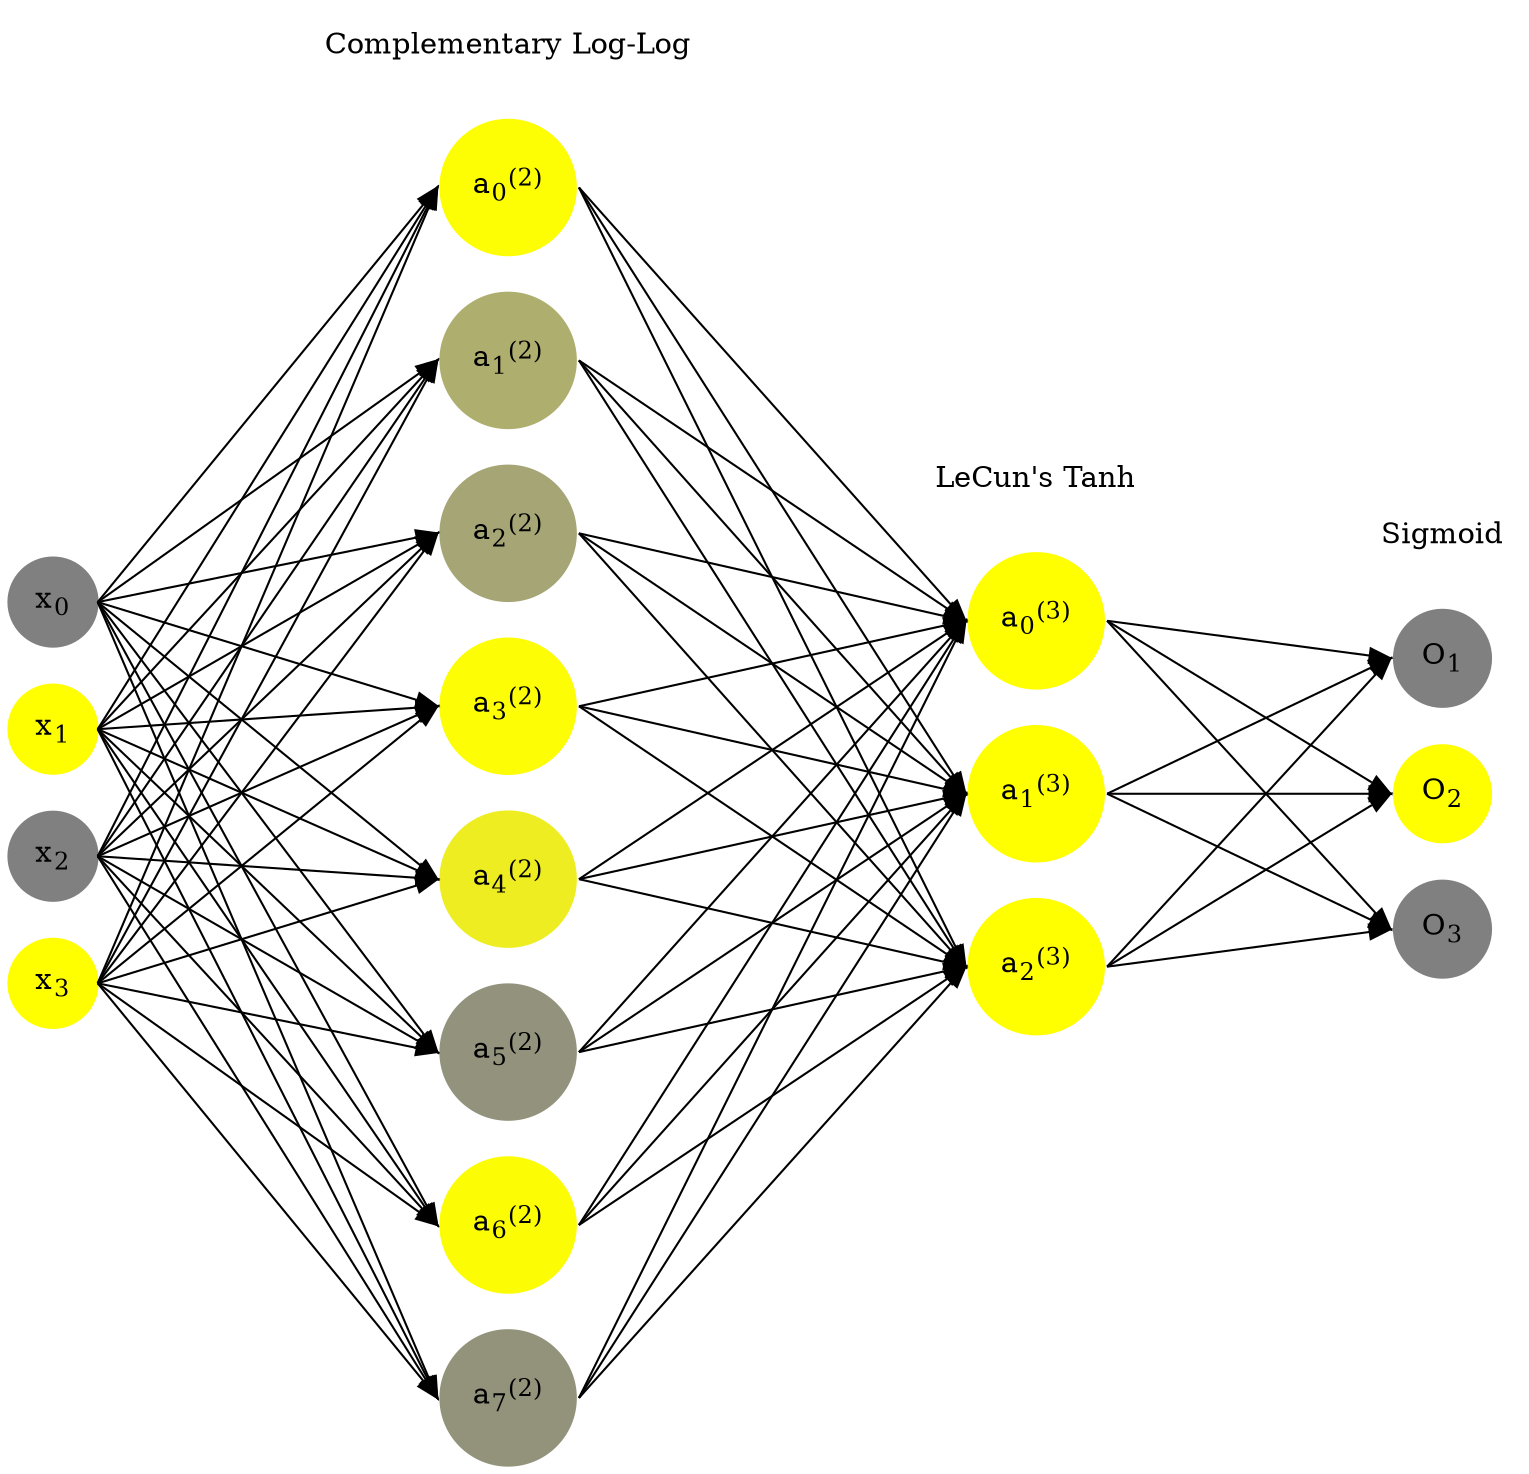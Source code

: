 digraph G {
	rankdir = LR;
	splines=false;
	edge[style=invis];
	ranksep= 1.4;
	{
	node [shape=circle, color="0.1667, 0.0, 0.5", style=filled, fillcolor="0.1667, 0.0, 0.5"];
	x0 [label=<x<sub>0</sub>>];
	}
	{
	node [shape=circle, color="0.1667, 1.0, 1.0", style=filled, fillcolor="0.1667, 1.0, 1.0"];
	x1 [label=<x<sub>1</sub>>];
	}
	{
	node [shape=circle, color="0.1667, 0.0, 0.5", style=filled, fillcolor="0.1667, 0.0, 0.5"];
	x2 [label=<x<sub>2</sub>>];
	}
	{
	node [shape=circle, color="0.1667, 1.0, 1.0", style=filled, fillcolor="0.1667, 1.0, 1.0"];
	x3 [label=<x<sub>3</sub>>];
	}
	{
	node [shape=circle, color="0.1667, 0.983986, 0.991993", style=filled, fillcolor="0.1667, 0.983986, 0.991993"];
	a02 [label=<a<sub>0</sub><sup>(2)</sup>>];
	}
	{
	node [shape=circle, color="0.1667, 0.366944, 0.683472", style=filled, fillcolor="0.1667, 0.366944, 0.683472"];
	a12 [label=<a<sub>1</sub><sup>(2)</sup>>];
	}
	{
	node [shape=circle, color="0.1667, 0.290986, 0.645493", style=filled, fillcolor="0.1667, 0.290986, 0.645493"];
	a22 [label=<a<sub>2</sub><sup>(2)</sup>>];
	}
	{
	node [shape=circle, color="0.1667, 0.978522, 0.989261", style=filled, fillcolor="0.1667, 0.978522, 0.989261"];
	a32 [label=<a<sub>3</sub><sup>(2)</sup>>];
	}
	{
	node [shape=circle, color="0.1667, 0.852604, 0.926302", style=filled, fillcolor="0.1667, 0.852604, 0.926302"];
	a42 [label=<a<sub>4</sub><sup>(2)</sup>>];
	}
	{
	node [shape=circle, color="0.1667, 0.148199, 0.574099", style=filled, fillcolor="0.1667, 0.148199, 0.574099"];
	a52 [label=<a<sub>5</sub><sup>(2)</sup>>];
	}
	{
	node [shape=circle, color="0.1667, 0.976814, 0.988407", style=filled, fillcolor="0.1667, 0.976814, 0.988407"];
	a62 [label=<a<sub>6</sub><sup>(2)</sup>>];
	}
	{
	node [shape=circle, color="0.1667, 0.155291, 0.577645", style=filled, fillcolor="0.1667, 0.155291, 0.577645"];
	a72 [label=<a<sub>7</sub><sup>(2)</sup>>];
	}
	{
	node [shape=circle, color="0.1667, 1.538967, 1.269483", style=filled, fillcolor="0.1667, 1.538967, 1.269483"];
	a03 [label=<a<sub>0</sub><sup>(3)</sup>>];
	}
	{
	node [shape=circle, color="0.1667, 1.229057, 1.114528", style=filled, fillcolor="0.1667, 1.229057, 1.114528"];
	a13 [label=<a<sub>1</sub><sup>(3)</sup>>];
	}
	{
	node [shape=circle, color="0.1667, 1.257263, 1.128632", style=filled, fillcolor="0.1667, 1.257263, 1.128632"];
	a23 [label=<a<sub>2</sub><sup>(3)</sup>>];
	}
	{
	node [shape=circle, color="0.1667, 0.0, 0.5", style=filled, fillcolor="0.1667, 0.0, 0.5"];
	O1 [label=<O<sub>1</sub>>];
	}
	{
	node [shape=circle, color="0.1667, 1.0, 1.0", style=filled, fillcolor="0.1667, 1.0, 1.0"];
	O2 [label=<O<sub>2</sub>>];
	}
	{
	node [shape=circle, color="0.1667, 0.0, 0.5", style=filled, fillcolor="0.1667, 0.0, 0.5"];
	O3 [label=<O<sub>3</sub>>];
	}
	{
	rank=same;
	x0->x1->x2->x3;
	}
	{
	rank=same;
	a02->a12->a22->a32->a42->a52->a62->a72;
	}
	{
	rank=same;
	a03->a13->a23;
	}
	{
	rank=same;
	O1->O2->O3;
	}
	l1 [shape=plaintext,label="Complementary Log-Log"];
	l1->a02;
	{rank=same; l1;a02};
	l2 [shape=plaintext,label="LeCun's Tanh"];
	l2->a03;
	{rank=same; l2;a03};
	l3 [shape=plaintext,label="Sigmoid"];
	l3->O1;
	{rank=same; l3;O1};
edge[style=solid, tailport=e, headport=w];
	{x0;x1;x2;x3} -> {a02;a12;a22;a32;a42;a52;a62;a72};
	{a02;a12;a22;a32;a42;a52;a62;a72} -> {a03;a13;a23};
	{a03;a13;a23} -> {O1,O2,O3};
}
